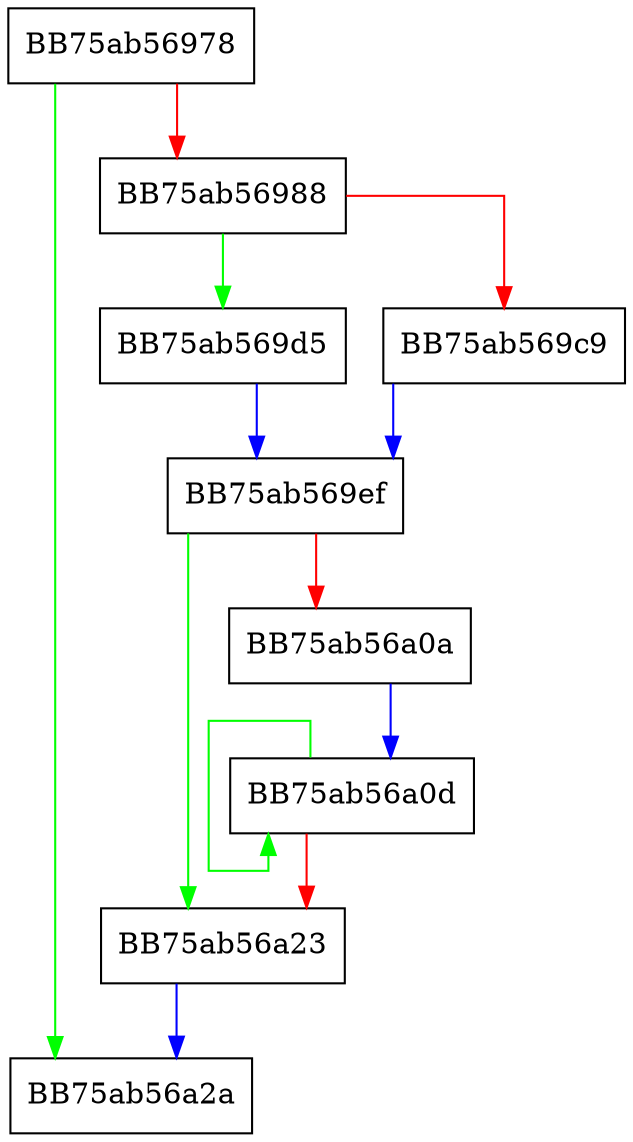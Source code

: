 digraph sqlite3PCacheBufferSetup {
  node [shape="box"];
  graph [splines=ortho];
  BB75ab56978 -> BB75ab56a2a [color="green"];
  BB75ab56978 -> BB75ab56988 [color="red"];
  BB75ab56988 -> BB75ab569d5 [color="green"];
  BB75ab56988 -> BB75ab569c9 [color="red"];
  BB75ab569c9 -> BB75ab569ef [color="blue"];
  BB75ab569d5 -> BB75ab569ef [color="blue"];
  BB75ab569ef -> BB75ab56a23 [color="green"];
  BB75ab569ef -> BB75ab56a0a [color="red"];
  BB75ab56a0a -> BB75ab56a0d [color="blue"];
  BB75ab56a0d -> BB75ab56a0d [color="green"];
  BB75ab56a0d -> BB75ab56a23 [color="red"];
  BB75ab56a23 -> BB75ab56a2a [color="blue"];
}